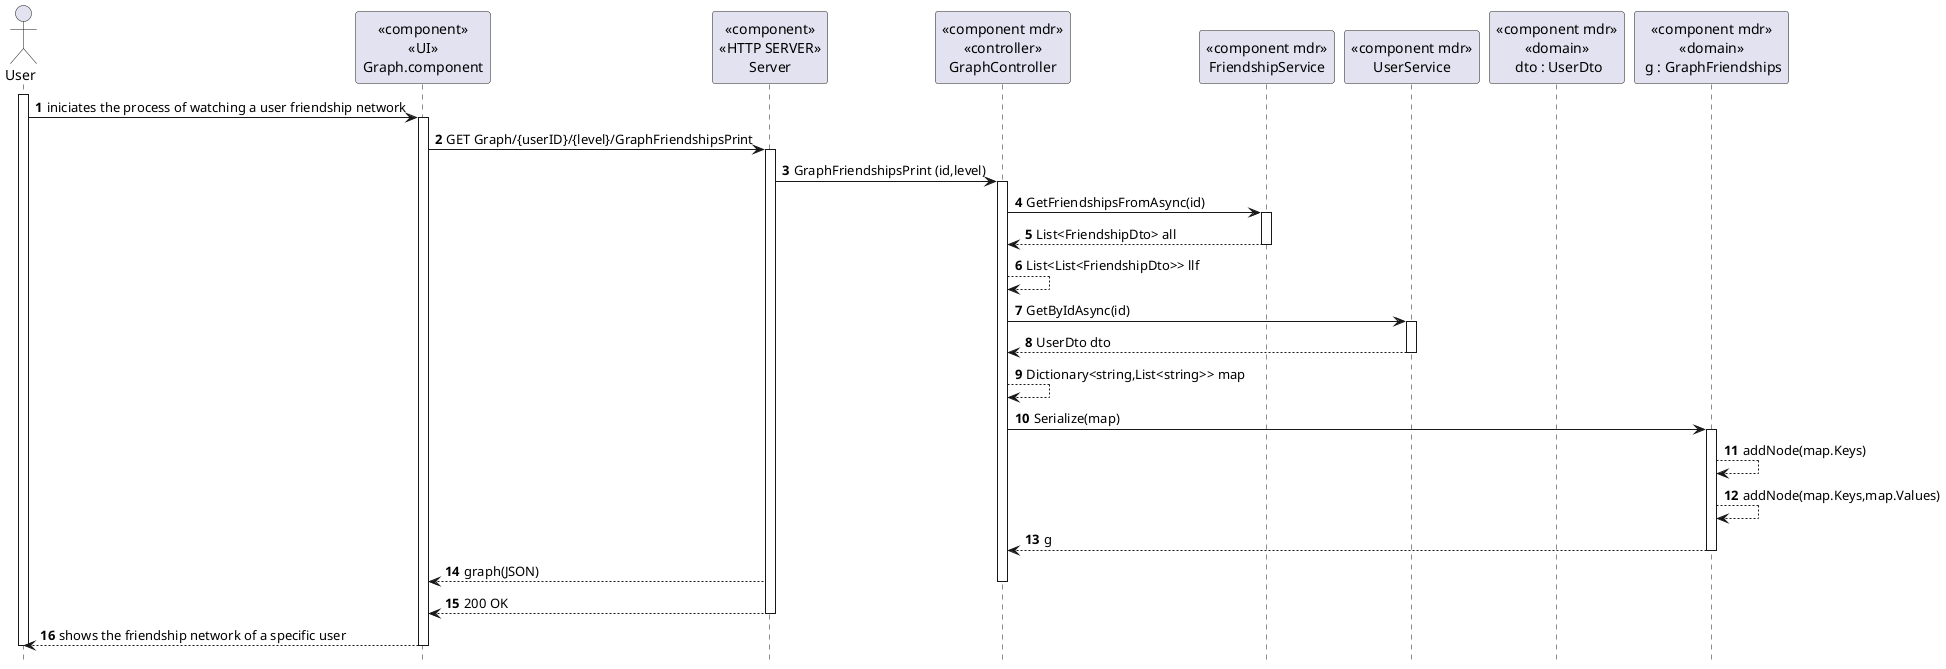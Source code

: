 @startuml UC7_NIVEL3_VP
        hide footbox
        autonumber

        actor "User" as U
        participant "<<component>>\n<<UI>>\nGraph.component" as SYS
        participant "<<component>>\n<<HTTP SERVER>>\nServer" as C
        participant "<<component mdr>>\n<<controller>>\nGraphController" as UC
        participant "<<component mdr>>\nFriendshipService" as FS
        participant "<<component mdr>>\nUserService" as US
        participant "<<component mdr>>\n<<domain>>\n dto : UserDto" as DTO
        participant "<<component mdr>>\n<<domain>>\n g : GraphFriendships" as GRAPH

        activate U
                U -> SYS : iniciates the process of watching a user friendship network
                activate SYS
                SYS -> C : GET Graph/{userID}/{level}/GraphFriendshipsPrint
                activate C
                C -> UC : GraphFriendshipsPrint (id,level)
                activate UC
                UC -> FS : GetFriendshipsFromAsync(id)
                activate FS
                FS --> UC : List<FriendshipDto> all
                deactivate FS
                UC --> UC : List<List<FriendshipDto>> llf
                UC -> US : GetByIdAsync(id)
                activate US
                US --> UC : UserDto dto
                deactivate US
                UC --> UC : Dictionary<string,List<string>> map
                UC -> GRAPH : Serialize(map)
                activate GRAPH
                GRAPH --> GRAPH : addNode(map.Keys)
                GRAPH --> GRAPH : addNode(map.Keys,map.Values)
                GRAPH --> UC : g
                deactivate GRAPH
                C --> SYS : graph(JSON)
                deactivate UC
                C --> SYS : 200 OK
                deactivate C
                SYS --> U : shows the friendship network of a specific user
                deactivate SYS
        deactivate U
@enduml

